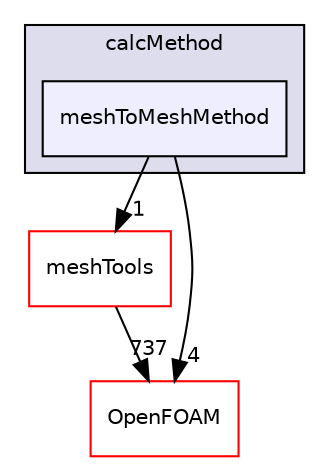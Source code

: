 digraph "src/sampling/meshToMesh/calcMethod/meshToMeshMethod" {
  bgcolor=transparent;
  compound=true
  node [ fontsize="10", fontname="Helvetica"];
  edge [ labelfontsize="10", labelfontname="Helvetica"];
  subgraph clusterdir_1bf0885e90ae4cc13a20a3c254c3cfca {
    graph [ bgcolor="#ddddee", pencolor="black", label="calcMethod" fontname="Helvetica", fontsize="10", URL="dir_1bf0885e90ae4cc13a20a3c254c3cfca.html"]
  dir_a511df774912171ea0747db0caac1f29 [shape=box, label="meshToMeshMethod", style="filled", fillcolor="#eeeeff", pencolor="black", URL="dir_a511df774912171ea0747db0caac1f29.html"];
  }
  dir_ae30ad0bef50cf391b24c614251bb9fd [shape=box label="meshTools" color="red" URL="dir_ae30ad0bef50cf391b24c614251bb9fd.html"];
  dir_c5473ff19b20e6ec4dfe5c310b3778a8 [shape=box label="OpenFOAM" color="red" URL="dir_c5473ff19b20e6ec4dfe5c310b3778a8.html"];
  dir_a511df774912171ea0747db0caac1f29->dir_ae30ad0bef50cf391b24c614251bb9fd [headlabel="1", labeldistance=1.5 headhref="dir_002613_001742.html"];
  dir_a511df774912171ea0747db0caac1f29->dir_c5473ff19b20e6ec4dfe5c310b3778a8 [headlabel="4", labeldistance=1.5 headhref="dir_002613_001888.html"];
  dir_ae30ad0bef50cf391b24c614251bb9fd->dir_c5473ff19b20e6ec4dfe5c310b3778a8 [headlabel="737", labeldistance=1.5 headhref="dir_001742_001888.html"];
}
